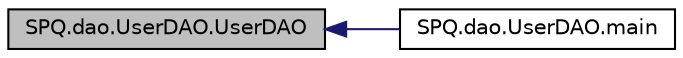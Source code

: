 digraph "SPQ.dao.UserDAO.UserDAO"
{
  edge [fontname="Helvetica",fontsize="10",labelfontname="Helvetica",labelfontsize="10"];
  node [fontname="Helvetica",fontsize="10",shape=record];
  rankdir="LR";
  Node1 [label="SPQ.dao.UserDAO.UserDAO",height=0.2,width=0.4,color="black", fillcolor="grey75", style="filled", fontcolor="black"];
  Node1 -> Node2 [dir="back",color="midnightblue",fontsize="10",style="solid"];
  Node2 [label="SPQ.dao.UserDAO.main",height=0.2,width=0.4,color="black", fillcolor="white", style="filled",URL="$class_s_p_q_1_1dao_1_1_user_d_a_o.html#a8f6efdd35a56fedb08c9c9c62586c36b"];
}

